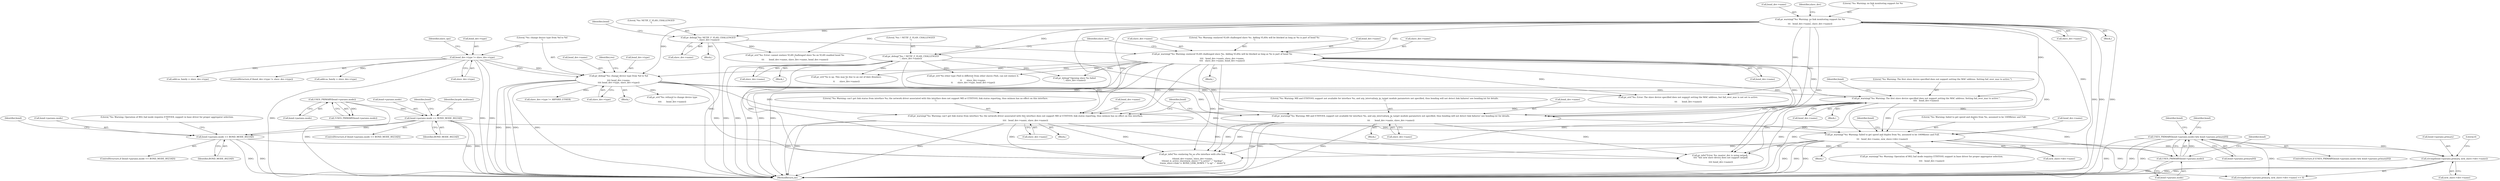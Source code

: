 digraph "0_linux_550fd08c2cebad61c548def135f67aba284c6162_0@API" {
"1000847" [label="(Call,strcmp(bond->params.primary, new_slave->dev->name))"];
"1000830" [label="(Call,USES_PRIMARY(bond->params.mode) && bond->params.primary[0])"];
"1000831" [label="(Call,USES_PRIMARY(bond->params.mode))"];
"1000625" [label="(Call,bond->params.mode == BOND_MODE_8023AD)"];
"1000578" [label="(Call,USES_PRIMARY(bond->params.mode))"];
"1000816" [label="(Call,bond->params.mode == BOND_MODE_8023AD)"];
"1000805" [label="(Call,pr_warning(\"%s: Warning: failed to get speed and duplex from %s, assumed to be 100Mb/sec and Full.\n\",\n\t\t\t   bond_dev->name, new_slave->dev->name))"];
"1000177" [label="(Call,pr_warning(\"%s: Warning: no link monitoring support for %s\n\",\n\t\t\t   bond_dev->name, slave_dev->name))"];
"1000229" [label="(Call,pr_warning(\"%s: Warning: enslaved VLAN challenged slave %s. Adding VLANs will be blocked as long as %s is part of bond %s\n\",\n\t\t\t\t   bond_dev->name, slave_dev->name,\n\t\t\t\t   slave_dev->name, bond_dev->name))"];
"1000204" [label="(Call,pr_debug(\"%s: NETIF_F_VLAN_CHALLENGED\n\", slave_dev->name))"];
"1000726" [label="(Call,pr_warning(\"%s: Warning: can't get link status from interface %s; the network driver associated with this interface does not support MII or ETHTOOL link status reporting, thus miimon has no effect on this interface.\n\",\n\t\t\t\t   bond_dev->name, slave_dev->name))"];
"1000381" [label="(Call,pr_warning(\"%s: Warning: The first slave device specified does not support setting the MAC address. Setting fail_over_mac to active.\",\n\t\t\t\t   bond_dev->name))"];
"1000283" [label="(Call,pr_debug(\"%s: change device type from %d to %d\n\",\n\t\t\t\t bond_dev->name,\n\t\t\t\t bond_dev->type, slave_dev->type))"];
"1000275" [label="(Call,bond_dev->type != slave_dev->type)"];
"1000245" [label="(Call,pr_debug(\"%s: ! NETIF_F_VLAN_CHALLENGED\n\", slave_dev->name))"];
"1000711" [label="(Call,pr_warning(\"%s: Warning: MII and ETHTOOL support not available for interface %s, and arp_interval/arp_ip_target module parameters not specified, thus bonding will not detect link failures! see bonding.txt for details.\n\",\n\t\t\t       bond_dev->name, slave_dev->name))"];
"1000858" [label="(Literal,0)"];
"1000234" [label="(Call,slave_dev->name)"];
"1000403" [label="(Call,pr_err(\"%s: Error: The slave device specified does not support setting the MAC address, but fail_over_mac is not set to active.\n\",\n\t\t\t       bond_dev->name))"];
"1000825" [label="(Literal,\"%s: Warning: Operation of 802.3ad mode requires ETHTOOL support in base driver for proper aggregator selection.\n\")"];
"1000850" [label="(Identifier,bond)"];
"1001091" [label="(MethodReturn,int)"];
"1000725" [label="(Block,)"];
"1000213" [label="(Call,pr_err(\"%s: Error: cannot enslave VLAN challenged slave %s on VLAN enabled bond %s\n\",\n\t\t\t       bond_dev->name, slave_dev->name, bond_dev->name))"];
"1000635" [label="(Identifier,lacpdu_multicast)"];
"1000237" [label="(Call,slave_dev->name)"];
"1000211" [label="(Identifier,bond)"];
"1000370" [label="(Identifier,slave_ops)"];
"1000321" [label="(Call,slave_dev->type != ARPHRD_ETHER)"];
"1000873" [label="(Identifier,bond)"];
"1000279" [label="(Call,slave_dev->type)"];
"1000624" [label="(ControlStructure,if (bond->params.mode == BOND_MODE_8023AD))"];
"1000806" [label="(Literal,\"%s: Warning: failed to get speed and duplex from %s, assumed to be 100Mb/sec and Full.\n\")"];
"1000840" [label="(Identifier,bond)"];
"1000389" [label="(Identifier,bond)"];
"1000807" [label="(Call,bond_dev->name)"];
"1000291" [label="(Call,slave_dev->type)"];
"1000626" [label="(Call,bond->params.mode)"];
"1000830" [label="(Call,USES_PRIMARY(bond->params.mode) && bond->params.primary[0])"];
"1000831" [label="(Call,USES_PRIMARY(bond->params.mode))"];
"1000834" [label="(Identifier,bond)"];
"1000383" [label="(Call,bond_dev->name)"];
"1001066" [label="(Call,addr.sa_family = slave_dev->type)"];
"1000247" [label="(Call,slave_dev->name)"];
"1000179" [label="(Call,bond_dev->name)"];
"1000206" [label="(Call,slave_dev->name)"];
"1000244" [label="(Block,)"];
"1000713" [label="(Call,bond_dev->name)"];
"1000274" [label="(ControlStructure,if (bond_dev->type != slave_dev->type))"];
"1000288" [label="(Call,bond_dev->type)"];
"1000822" [label="(Identifier,BOND_MODE_8023AD)"];
"1000579" [label="(Call,bond->params.mode)"];
"1000203" [label="(Block,)"];
"1000285" [label="(Call,bond_dev->name)"];
"1000382" [label="(Literal,\"%s: Warning: The first slave device specified does not support setting the MAC address. Setting fail_over_mac to active.\")"];
"1000282" [label="(Block,)"];
"1000380" [label="(Block,)"];
"1000284" [label="(Literal,\"%s: change device type from %d to %d\n\")"];
"1000177" [label="(Call,pr_warning(\"%s: Warning: no link monitoring support for %s\n\",\n\t\t\t   bond_dev->name, slave_dev->name))"];
"1000253" [label="(Identifier,slave_dev)"];
"1000631" [label="(Identifier,BOND_MODE_8023AD)"];
"1000641" [label="(Identifier,bond)"];
"1000230" [label="(Literal,\"%s: Warning: enslaved VLAN challenged slave %s. Adding VLANs will be blocked as long as %s is part of bond %s\n\")"];
"1000257" [label="(Call,pr_err(\"%s is up. This may be due to an out of date ifenslave.\n\",\n\t\t       slave_dev->name))"];
"1000229" [label="(Call,pr_warning(\"%s: Warning: enslaved VLAN challenged slave %s. Adding VLANs will be blocked as long as %s is part of bond %s\n\",\n\t\t\t\t   bond_dev->name, slave_dev->name,\n\t\t\t\t   slave_dev->name, bond_dev->name))"];
"1000504" [label="(Call,addr.sa_family = slave_dev->type)"];
"1000205" [label="(Literal,\"%s: NETIF_F_VLAN_CHALLENGED\n\")"];
"1000182" [label="(Call,slave_dev->name)"];
"1000276" [label="(Call,bond_dev->type)"];
"1000351" [label="(Call,pr_err(\"%s ether type (%d) is different from other slaves (%d), can not enslave it.\n\",\n\t\t       slave_dev->name,\n\t\t       slave_dev->type, bond_dev->type))"];
"1000819" [label="(Identifier,bond)"];
"1000804" [label="(Block,)"];
"1000188" [label="(Identifier,slave_dev)"];
"1000240" [label="(Call,bond_dev->name)"];
"1000846" [label="(Call,strcmp(bond->params.primary, new_slave->dev->name) == 0)"];
"1000824" [label="(Call,pr_warning(\"%s: Warning: Operation of 802.3ad mode requires ETHTOOL support in base driver for proper aggregator selection.\n\",\n\t\t\t\t   bond_dev->name))"];
"1000716" [label="(Call,slave_dev->name)"];
"1000246" [label="(Literal,\"%s: ! NETIF_F_VLAN_CHALLENGED\n\")"];
"1000728" [label="(Call,bond_dev->name)"];
"1000245" [label="(Call,pr_debug(\"%s: ! NETIF_F_VLAN_CHALLENGED\n\", slave_dev->name))"];
"1000283" [label="(Call,pr_debug(\"%s: change device type from %d to %d\n\",\n\t\t\t\t bond_dev->name,\n\t\t\t\t bond_dev->type, slave_dev->type))"];
"1000848" [label="(Call,bond->params.primary)"];
"1000727" [label="(Literal,\"%s: Warning: can't get link status from interface %s; the network driver associated with this interface does not support MII or ETHTOOL link status reporting, thus miimon has no effect on this interface.\n\")"];
"1000625" [label="(Call,bond->params.mode == BOND_MODE_8023AD)"];
"1000815" [label="(ControlStructure,if (bond->params.mode == BOND_MODE_8023AD))"];
"1000739" [label="(Identifier,bond)"];
"1000543" [label="(Call,pr_debug(\"Opening slave %s failed\n\", slave_dev->name))"];
"1000381" [label="(Call,pr_warning(\"%s: Warning: The first slave device specified does not support setting the MAC address. Setting fail_over_mac to active.\",\n\t\t\t\t   bond_dev->name))"];
"1000829" [label="(ControlStructure,if (USES_PRIMARY(bond->params.mode) && bond->params.primary[0]))"];
"1000275" [label="(Call,bond_dev->type != slave_dev->type)"];
"1000578" [label="(Call,USES_PRIMARY(bond->params.mode))"];
"1000837" [label="(Call,bond->params.primary[0])"];
"1000178" [label="(Literal,\"%s: Warning: no link monitoring support for %s\n\")"];
"1000979" [label="(Call,pr_info(\"Error, %s: master_dev is using netpoll, \"\n\t\t\t\t \"but new slave device does not support netpoll.\n\",\n\t\t\t\t bond_dev->name))"];
"1001015" [label="(Call,pr_info(\"%s: enslaving %s as a%s interface with a%s link.\n\",\n\t\tbond_dev->name, slave_dev->name,\n\t\tbond_is_active_slave(new_slave) ? \"n active\" : \" backup\",\n\t\tnew_slave->link != BOND_LINK_DOWN ? \"n up\" : \" down\"))"];
"1000710" [label="(Block,)"];
"1000231" [label="(Call,bond_dev->name)"];
"1000204" [label="(Call,pr_debug(\"%s: NETIF_F_VLAN_CHALLENGED\n\", slave_dev->name))"];
"1000228" [label="(Block,)"];
"1000712" [label="(Literal,\"%s: Warning: MII and ETHTOOL support not available for interface %s, and arp_interval/arp_ip_target module parameters not specified, thus bonding will not detect link failures! see bonding.txt for details.\n\")"];
"1000810" [label="(Call,new_slave->dev->name)"];
"1000711" [label="(Call,pr_warning(\"%s: Warning: MII and ETHTOOL support not available for interface %s, and arp_interval/arp_ip_target module parameters not specified, thus bonding will not detect link failures! see bonding.txt for details.\n\",\n\t\t\t       bond_dev->name, slave_dev->name))"];
"1000805" [label="(Call,pr_warning(\"%s: Warning: failed to get speed and duplex from %s, assumed to be 100Mb/sec and Full.\n\",\n\t\t\t   bond_dev->name, new_slave->dev->name))"];
"1000176" [label="(Block,)"];
"1000817" [label="(Call,bond->params.mode)"];
"1000832" [label="(Call,bond->params.mode)"];
"1000731" [label="(Call,slave_dev->name)"];
"1000853" [label="(Call,new_slave->dev->name)"];
"1000295" [label="(Identifier,res)"];
"1000577" [label="(Call,!USES_PRIMARY(bond->params.mode))"];
"1000816" [label="(Call,bond->params.mode == BOND_MODE_8023AD)"];
"1000726" [label="(Call,pr_warning(\"%s: Warning: can't get link status from interface %s; the network driver associated with this interface does not support MII or ETHTOOL link status reporting, thus miimon has no effect on this interface.\n\",\n\t\t\t\t   bond_dev->name, slave_dev->name))"];
"1000306" [label="(Call,pr_err(\"%s: refused to change device type\n\",\n\t\t\t\t       bond_dev->name))"];
"1000847" [label="(Call,strcmp(bond->params.primary, new_slave->dev->name))"];
"1000847" -> "1000846"  [label="AST: "];
"1000847" -> "1000853"  [label="CFG: "];
"1000848" -> "1000847"  [label="AST: "];
"1000853" -> "1000847"  [label="AST: "];
"1000858" -> "1000847"  [label="CFG: "];
"1000847" -> "1001091"  [label="DDG: "];
"1000847" -> "1001091"  [label="DDG: "];
"1000830" -> "1000847"  [label="DDG: "];
"1000805" -> "1000847"  [label="DDG: "];
"1000830" -> "1000829"  [label="AST: "];
"1000830" -> "1000831"  [label="CFG: "];
"1000830" -> "1000837"  [label="CFG: "];
"1000831" -> "1000830"  [label="AST: "];
"1000837" -> "1000830"  [label="AST: "];
"1000850" -> "1000830"  [label="CFG: "];
"1000873" -> "1000830"  [label="CFG: "];
"1000830" -> "1001091"  [label="DDG: "];
"1000830" -> "1001091"  [label="DDG: "];
"1000830" -> "1001091"  [label="DDG: "];
"1000831" -> "1000830"  [label="DDG: "];
"1000830" -> "1000846"  [label="DDG: "];
"1000831" -> "1000832"  [label="CFG: "];
"1000832" -> "1000831"  [label="AST: "];
"1000840" -> "1000831"  [label="CFG: "];
"1000831" -> "1001091"  [label="DDG: "];
"1000625" -> "1000831"  [label="DDG: "];
"1000816" -> "1000831"  [label="DDG: "];
"1000625" -> "1000624"  [label="AST: "];
"1000625" -> "1000631"  [label="CFG: "];
"1000626" -> "1000625"  [label="AST: "];
"1000631" -> "1000625"  [label="AST: "];
"1000635" -> "1000625"  [label="CFG: "];
"1000641" -> "1000625"  [label="CFG: "];
"1000625" -> "1001091"  [label="DDG: "];
"1000625" -> "1001091"  [label="DDG: "];
"1000578" -> "1000625"  [label="DDG: "];
"1000625" -> "1000816"  [label="DDG: "];
"1000625" -> "1000816"  [label="DDG: "];
"1000578" -> "1000577"  [label="AST: "];
"1000578" -> "1000579"  [label="CFG: "];
"1000579" -> "1000578"  [label="AST: "];
"1000577" -> "1000578"  [label="CFG: "];
"1000578" -> "1001091"  [label="DDG: "];
"1000578" -> "1000577"  [label="DDG: "];
"1000816" -> "1000815"  [label="AST: "];
"1000816" -> "1000822"  [label="CFG: "];
"1000817" -> "1000816"  [label="AST: "];
"1000822" -> "1000816"  [label="AST: "];
"1000825" -> "1000816"  [label="CFG: "];
"1000834" -> "1000816"  [label="CFG: "];
"1000816" -> "1001091"  [label="DDG: "];
"1000816" -> "1001091"  [label="DDG: "];
"1000805" -> "1000804"  [label="AST: "];
"1000805" -> "1000810"  [label="CFG: "];
"1000806" -> "1000805"  [label="AST: "];
"1000807" -> "1000805"  [label="AST: "];
"1000810" -> "1000805"  [label="AST: "];
"1000819" -> "1000805"  [label="CFG: "];
"1000805" -> "1001091"  [label="DDG: "];
"1000805" -> "1001091"  [label="DDG: "];
"1000805" -> "1001091"  [label="DDG: "];
"1000177" -> "1000805"  [label="DDG: "];
"1000229" -> "1000805"  [label="DDG: "];
"1000726" -> "1000805"  [label="DDG: "];
"1000381" -> "1000805"  [label="DDG: "];
"1000283" -> "1000805"  [label="DDG: "];
"1000711" -> "1000805"  [label="DDG: "];
"1000805" -> "1000824"  [label="DDG: "];
"1000805" -> "1000846"  [label="DDG: "];
"1000805" -> "1000979"  [label="DDG: "];
"1000805" -> "1001015"  [label="DDG: "];
"1000177" -> "1000176"  [label="AST: "];
"1000177" -> "1000182"  [label="CFG: "];
"1000178" -> "1000177"  [label="AST: "];
"1000179" -> "1000177"  [label="AST: "];
"1000182" -> "1000177"  [label="AST: "];
"1000188" -> "1000177"  [label="CFG: "];
"1000177" -> "1001091"  [label="DDG: "];
"1000177" -> "1001091"  [label="DDG: "];
"1000177" -> "1001091"  [label="DDG: "];
"1000177" -> "1000204"  [label="DDG: "];
"1000177" -> "1000213"  [label="DDG: "];
"1000177" -> "1000229"  [label="DDG: "];
"1000177" -> "1000245"  [label="DDG: "];
"1000177" -> "1000283"  [label="DDG: "];
"1000177" -> "1000381"  [label="DDG: "];
"1000177" -> "1000403"  [label="DDG: "];
"1000177" -> "1000711"  [label="DDG: "];
"1000177" -> "1000726"  [label="DDG: "];
"1000177" -> "1000979"  [label="DDG: "];
"1000177" -> "1001015"  [label="DDG: "];
"1000229" -> "1000228"  [label="AST: "];
"1000229" -> "1000240"  [label="CFG: "];
"1000230" -> "1000229"  [label="AST: "];
"1000231" -> "1000229"  [label="AST: "];
"1000234" -> "1000229"  [label="AST: "];
"1000237" -> "1000229"  [label="AST: "];
"1000240" -> "1000229"  [label="AST: "];
"1000253" -> "1000229"  [label="CFG: "];
"1000229" -> "1001091"  [label="DDG: "];
"1000229" -> "1001091"  [label="DDG: "];
"1000229" -> "1001091"  [label="DDG: "];
"1000204" -> "1000229"  [label="DDG: "];
"1000229" -> "1000257"  [label="DDG: "];
"1000229" -> "1000283"  [label="DDG: "];
"1000229" -> "1000351"  [label="DDG: "];
"1000229" -> "1000381"  [label="DDG: "];
"1000229" -> "1000403"  [label="DDG: "];
"1000229" -> "1000543"  [label="DDG: "];
"1000229" -> "1000711"  [label="DDG: "];
"1000229" -> "1000711"  [label="DDG: "];
"1000229" -> "1000726"  [label="DDG: "];
"1000229" -> "1000726"  [label="DDG: "];
"1000229" -> "1000979"  [label="DDG: "];
"1000229" -> "1001015"  [label="DDG: "];
"1000229" -> "1001015"  [label="DDG: "];
"1000204" -> "1000203"  [label="AST: "];
"1000204" -> "1000206"  [label="CFG: "];
"1000205" -> "1000204"  [label="AST: "];
"1000206" -> "1000204"  [label="AST: "];
"1000211" -> "1000204"  [label="CFG: "];
"1000204" -> "1001091"  [label="DDG: "];
"1000204" -> "1000213"  [label="DDG: "];
"1000726" -> "1000725"  [label="AST: "];
"1000726" -> "1000731"  [label="CFG: "];
"1000727" -> "1000726"  [label="AST: "];
"1000728" -> "1000726"  [label="AST: "];
"1000731" -> "1000726"  [label="AST: "];
"1000739" -> "1000726"  [label="CFG: "];
"1000726" -> "1001091"  [label="DDG: "];
"1000726" -> "1001091"  [label="DDG: "];
"1000726" -> "1001091"  [label="DDG: "];
"1000381" -> "1000726"  [label="DDG: "];
"1000283" -> "1000726"  [label="DDG: "];
"1000245" -> "1000726"  [label="DDG: "];
"1000726" -> "1000979"  [label="DDG: "];
"1000726" -> "1001015"  [label="DDG: "];
"1000726" -> "1001015"  [label="DDG: "];
"1000381" -> "1000380"  [label="AST: "];
"1000381" -> "1000383"  [label="CFG: "];
"1000382" -> "1000381"  [label="AST: "];
"1000383" -> "1000381"  [label="AST: "];
"1000389" -> "1000381"  [label="CFG: "];
"1000381" -> "1001091"  [label="DDG: "];
"1000381" -> "1001091"  [label="DDG: "];
"1000283" -> "1000381"  [label="DDG: "];
"1000381" -> "1000711"  [label="DDG: "];
"1000381" -> "1000979"  [label="DDG: "];
"1000381" -> "1001015"  [label="DDG: "];
"1000283" -> "1000282"  [label="AST: "];
"1000283" -> "1000291"  [label="CFG: "];
"1000284" -> "1000283"  [label="AST: "];
"1000285" -> "1000283"  [label="AST: "];
"1000288" -> "1000283"  [label="AST: "];
"1000291" -> "1000283"  [label="AST: "];
"1000295" -> "1000283"  [label="CFG: "];
"1000283" -> "1001091"  [label="DDG: "];
"1000283" -> "1001091"  [label="DDG: "];
"1000283" -> "1001091"  [label="DDG: "];
"1000283" -> "1001091"  [label="DDG: "];
"1000275" -> "1000283"  [label="DDG: "];
"1000275" -> "1000283"  [label="DDG: "];
"1000283" -> "1000306"  [label="DDG: "];
"1000283" -> "1000321"  [label="DDG: "];
"1000283" -> "1000403"  [label="DDG: "];
"1000283" -> "1000711"  [label="DDG: "];
"1000283" -> "1000979"  [label="DDG: "];
"1000283" -> "1001015"  [label="DDG: "];
"1000275" -> "1000274"  [label="AST: "];
"1000275" -> "1000279"  [label="CFG: "];
"1000276" -> "1000275"  [label="AST: "];
"1000279" -> "1000275"  [label="AST: "];
"1000284" -> "1000275"  [label="CFG: "];
"1000370" -> "1000275"  [label="CFG: "];
"1000275" -> "1001091"  [label="DDG: "];
"1000275" -> "1001091"  [label="DDG: "];
"1000275" -> "1001091"  [label="DDG: "];
"1000275" -> "1000504"  [label="DDG: "];
"1000275" -> "1001066"  [label="DDG: "];
"1000245" -> "1000244"  [label="AST: "];
"1000245" -> "1000247"  [label="CFG: "];
"1000246" -> "1000245"  [label="AST: "];
"1000247" -> "1000245"  [label="AST: "];
"1000253" -> "1000245"  [label="CFG: "];
"1000245" -> "1001091"  [label="DDG: "];
"1000245" -> "1001091"  [label="DDG: "];
"1000245" -> "1000257"  [label="DDG: "];
"1000245" -> "1000351"  [label="DDG: "];
"1000245" -> "1000543"  [label="DDG: "];
"1000245" -> "1000711"  [label="DDG: "];
"1000245" -> "1001015"  [label="DDG: "];
"1000711" -> "1000710"  [label="AST: "];
"1000711" -> "1000716"  [label="CFG: "];
"1000712" -> "1000711"  [label="AST: "];
"1000713" -> "1000711"  [label="AST: "];
"1000716" -> "1000711"  [label="AST: "];
"1000739" -> "1000711"  [label="CFG: "];
"1000711" -> "1001091"  [label="DDG: "];
"1000711" -> "1001091"  [label="DDG: "];
"1000711" -> "1001091"  [label="DDG: "];
"1000711" -> "1000979"  [label="DDG: "];
"1000711" -> "1001015"  [label="DDG: "];
"1000711" -> "1001015"  [label="DDG: "];
}
